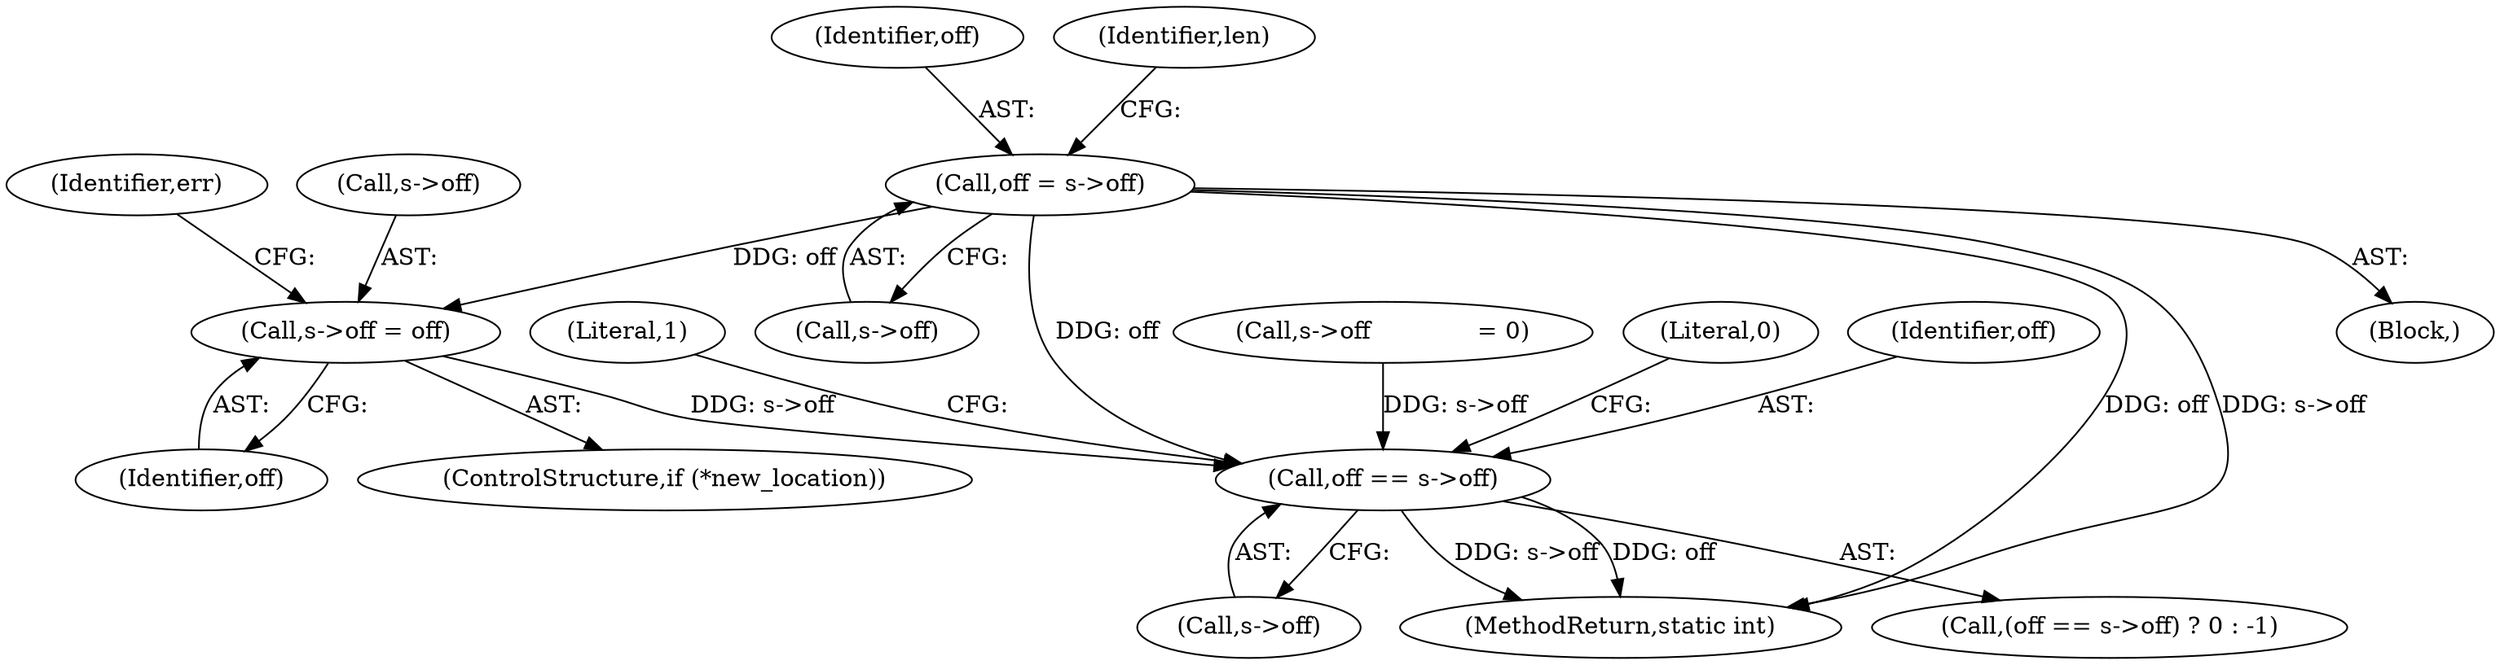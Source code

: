 digraph "0_FFmpeg_2a05c8f813de6f2278827734bf8102291e7484aa_0@pointer" {
"1000138" [label="(Call,off = s->off)"];
"1000720" [label="(Call,s->off = off)"];
"1000728" [label="(Call,off == s->off)"];
"1000116" [label="(Block,)"];
"1000730" [label="(Call,s->off)"];
"1000735" [label="(Literal,1)"];
"1000656" [label="(Call,s->off              = 0)"];
"1000728" [label="(Call,off == s->off)"];
"1000720" [label="(Call,s->off = off)"];
"1000726" [label="(Identifier,err)"];
"1000733" [label="(Literal,0)"];
"1000717" [label="(ControlStructure,if (*new_location))"];
"1000140" [label="(Call,s->off)"];
"1000721" [label="(Call,s->off)"];
"1000139" [label="(Identifier,off)"];
"1000145" [label="(Identifier,len)"];
"1000727" [label="(Call,(off == s->off) ? 0 : -1)"];
"1000138" [label="(Call,off = s->off)"];
"1000745" [label="(MethodReturn,static int)"];
"1000729" [label="(Identifier,off)"];
"1000724" [label="(Identifier,off)"];
"1000138" -> "1000116"  [label="AST: "];
"1000138" -> "1000140"  [label="CFG: "];
"1000139" -> "1000138"  [label="AST: "];
"1000140" -> "1000138"  [label="AST: "];
"1000145" -> "1000138"  [label="CFG: "];
"1000138" -> "1000745"  [label="DDG: off"];
"1000138" -> "1000745"  [label="DDG: s->off"];
"1000138" -> "1000720"  [label="DDG: off"];
"1000138" -> "1000728"  [label="DDG: off"];
"1000720" -> "1000717"  [label="AST: "];
"1000720" -> "1000724"  [label="CFG: "];
"1000721" -> "1000720"  [label="AST: "];
"1000724" -> "1000720"  [label="AST: "];
"1000726" -> "1000720"  [label="CFG: "];
"1000720" -> "1000728"  [label="DDG: s->off"];
"1000728" -> "1000727"  [label="AST: "];
"1000728" -> "1000730"  [label="CFG: "];
"1000729" -> "1000728"  [label="AST: "];
"1000730" -> "1000728"  [label="AST: "];
"1000733" -> "1000728"  [label="CFG: "];
"1000735" -> "1000728"  [label="CFG: "];
"1000728" -> "1000745"  [label="DDG: s->off"];
"1000728" -> "1000745"  [label="DDG: off"];
"1000656" -> "1000728"  [label="DDG: s->off"];
}
